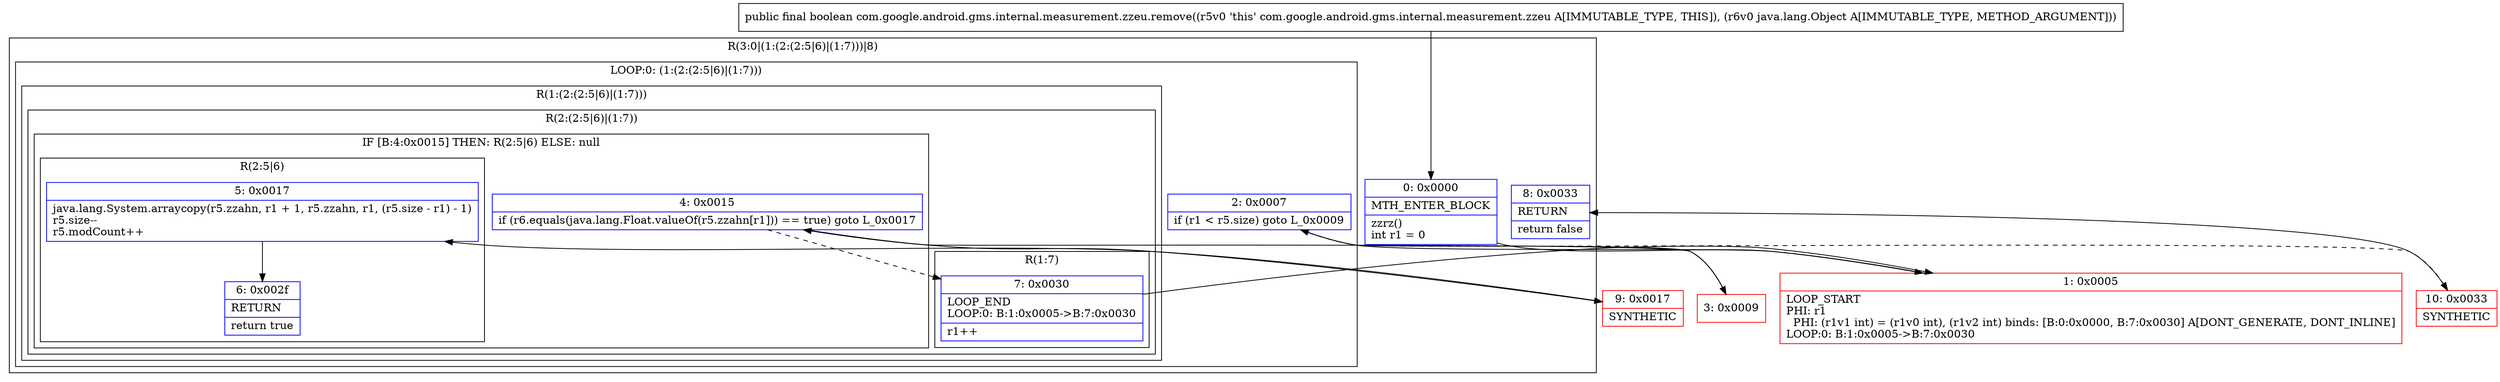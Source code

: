digraph "CFG forcom.google.android.gms.internal.measurement.zzeu.remove(Ljava\/lang\/Object;)Z" {
subgraph cluster_Region_270206397 {
label = "R(3:0|(1:(2:(2:5|6)|(1:7)))|8)";
node [shape=record,color=blue];
Node_0 [shape=record,label="{0\:\ 0x0000|MTH_ENTER_BLOCK\l|zzrz()\lint r1 = 0\l}"];
subgraph cluster_LoopRegion_321746227 {
label = "LOOP:0: (1:(2:(2:5|6)|(1:7)))";
node [shape=record,color=blue];
Node_2 [shape=record,label="{2\:\ 0x0007|if (r1 \< r5.size) goto L_0x0009\l}"];
subgraph cluster_Region_781835013 {
label = "R(1:(2:(2:5|6)|(1:7)))";
node [shape=record,color=blue];
subgraph cluster_Region_485717218 {
label = "R(2:(2:5|6)|(1:7))";
node [shape=record,color=blue];
subgraph cluster_IfRegion_886523754 {
label = "IF [B:4:0x0015] THEN: R(2:5|6) ELSE: null";
node [shape=record,color=blue];
Node_4 [shape=record,label="{4\:\ 0x0015|if (r6.equals(java.lang.Float.valueOf(r5.zzahn[r1])) == true) goto L_0x0017\l}"];
subgraph cluster_Region_2083097248 {
label = "R(2:5|6)";
node [shape=record,color=blue];
Node_5 [shape=record,label="{5\:\ 0x0017|java.lang.System.arraycopy(r5.zzahn, r1 + 1, r5.zzahn, r1, (r5.size \- r1) \- 1)\lr5.size\-\-\lr5.modCount++\l}"];
Node_6 [shape=record,label="{6\:\ 0x002f|RETURN\l|return true\l}"];
}
}
subgraph cluster_Region_901154815 {
label = "R(1:7)";
node [shape=record,color=blue];
Node_7 [shape=record,label="{7\:\ 0x0030|LOOP_END\lLOOP:0: B:1:0x0005\-\>B:7:0x0030\l|r1++\l}"];
}
}
}
}
Node_8 [shape=record,label="{8\:\ 0x0033|RETURN\l|return false\l}"];
}
Node_1 [shape=record,color=red,label="{1\:\ 0x0005|LOOP_START\lPHI: r1 \l  PHI: (r1v1 int) = (r1v0 int), (r1v2 int) binds: [B:0:0x0000, B:7:0x0030] A[DONT_GENERATE, DONT_INLINE]\lLOOP:0: B:1:0x0005\-\>B:7:0x0030\l}"];
Node_3 [shape=record,color=red,label="{3\:\ 0x0009}"];
Node_9 [shape=record,color=red,label="{9\:\ 0x0017|SYNTHETIC\l}"];
Node_10 [shape=record,color=red,label="{10\:\ 0x0033|SYNTHETIC\l}"];
MethodNode[shape=record,label="{public final boolean com.google.android.gms.internal.measurement.zzeu.remove((r5v0 'this' com.google.android.gms.internal.measurement.zzeu A[IMMUTABLE_TYPE, THIS]), (r6v0 java.lang.Object A[IMMUTABLE_TYPE, METHOD_ARGUMENT])) }"];
MethodNode -> Node_0;
Node_0 -> Node_1;
Node_2 -> Node_3;
Node_2 -> Node_10[style=dashed];
Node_4 -> Node_7[style=dashed];
Node_4 -> Node_9;
Node_5 -> Node_6;
Node_7 -> Node_1;
Node_1 -> Node_2;
Node_3 -> Node_4;
Node_9 -> Node_5;
Node_10 -> Node_8;
}

